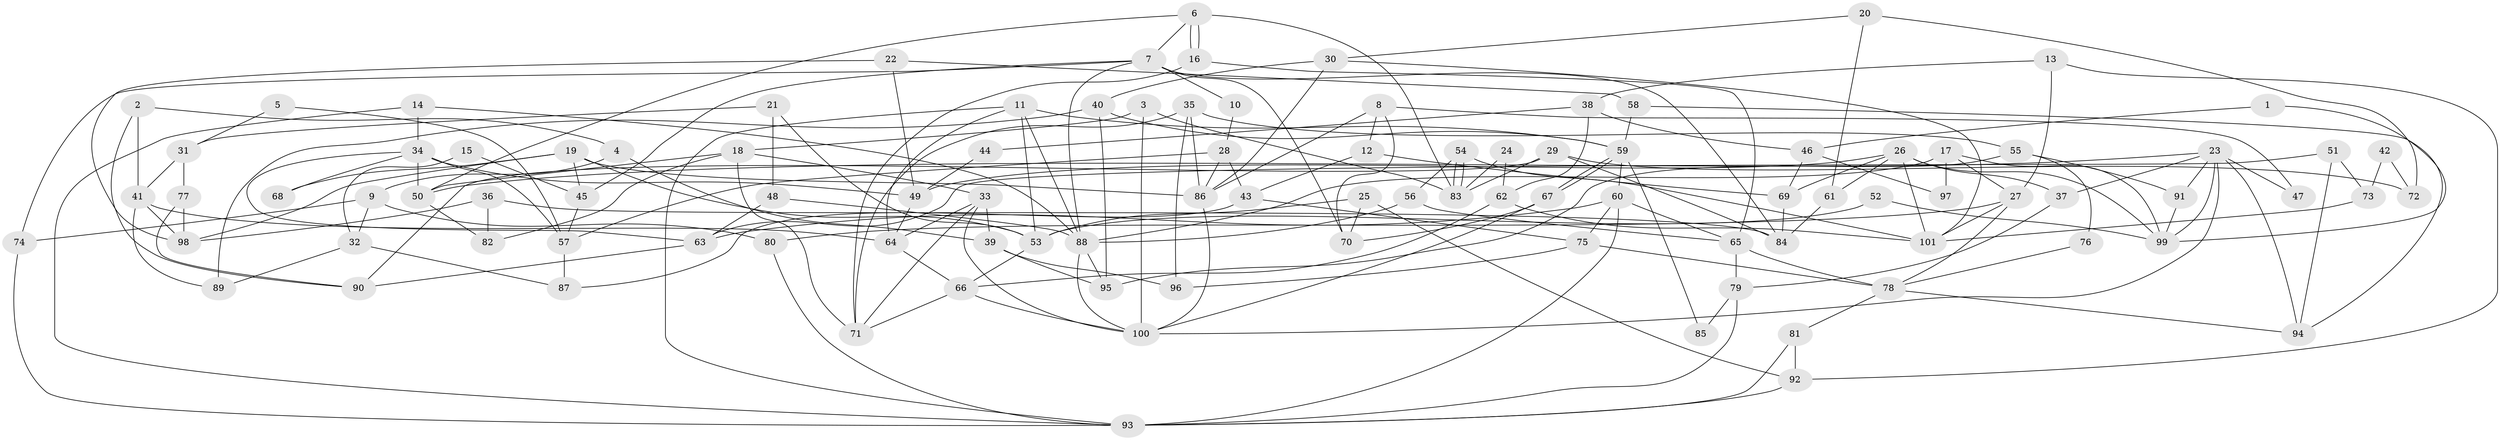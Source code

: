 // Generated by graph-tools (version 1.1) at 2025/50/03/09/25 04:50:08]
// undirected, 101 vertices, 202 edges
graph export_dot {
graph [start="1"]
  node [color=gray90,style=filled];
  1;
  2;
  3;
  4;
  5;
  6;
  7;
  8;
  9;
  10;
  11;
  12;
  13;
  14;
  15;
  16;
  17;
  18;
  19;
  20;
  21;
  22;
  23;
  24;
  25;
  26;
  27;
  28;
  29;
  30;
  31;
  32;
  33;
  34;
  35;
  36;
  37;
  38;
  39;
  40;
  41;
  42;
  43;
  44;
  45;
  46;
  47;
  48;
  49;
  50;
  51;
  52;
  53;
  54;
  55;
  56;
  57;
  58;
  59;
  60;
  61;
  62;
  63;
  64;
  65;
  66;
  67;
  68;
  69;
  70;
  71;
  72;
  73;
  74;
  75;
  76;
  77;
  78;
  79;
  80;
  81;
  82;
  83;
  84;
  85;
  86;
  87;
  88;
  89;
  90;
  91;
  92;
  93;
  94;
  95;
  96;
  97;
  98;
  99;
  100;
  101;
  1 -- 46;
  1 -- 99;
  2 -- 4;
  2 -- 90;
  2 -- 41;
  3 -- 83;
  3 -- 18;
  3 -- 100;
  4 -- 9;
  4 -- 39;
  5 -- 57;
  5 -- 31;
  6 -- 7;
  6 -- 16;
  6 -- 16;
  6 -- 50;
  6 -- 83;
  7 -- 70;
  7 -- 88;
  7 -- 10;
  7 -- 45;
  7 -- 74;
  7 -- 84;
  8 -- 86;
  8 -- 70;
  8 -- 12;
  8 -- 47;
  9 -- 32;
  9 -- 74;
  9 -- 80;
  10 -- 28;
  11 -- 59;
  11 -- 53;
  11 -- 64;
  11 -- 88;
  11 -- 93;
  12 -- 43;
  12 -- 69;
  13 -- 92;
  13 -- 27;
  13 -- 38;
  14 -- 93;
  14 -- 34;
  14 -- 88;
  15 -- 45;
  15 -- 32;
  16 -- 71;
  16 -- 65;
  17 -- 88;
  17 -- 27;
  17 -- 97;
  17 -- 99;
  18 -- 33;
  18 -- 71;
  18 -- 50;
  18 -- 82;
  19 -- 53;
  19 -- 86;
  19 -- 45;
  19 -- 68;
  19 -- 98;
  20 -- 30;
  20 -- 61;
  20 -- 72;
  21 -- 48;
  21 -- 31;
  21 -- 53;
  22 -- 58;
  22 -- 49;
  22 -- 98;
  23 -- 50;
  23 -- 100;
  23 -- 37;
  23 -- 47;
  23 -- 91;
  23 -- 94;
  23 -- 99;
  24 -- 83;
  24 -- 62;
  25 -- 53;
  25 -- 92;
  25 -- 70;
  26 -- 69;
  26 -- 99;
  26 -- 37;
  26 -- 49;
  26 -- 61;
  26 -- 101;
  27 -- 101;
  27 -- 80;
  27 -- 78;
  28 -- 86;
  28 -- 57;
  28 -- 43;
  29 -- 83;
  29 -- 84;
  29 -- 72;
  29 -- 90;
  30 -- 101;
  30 -- 86;
  30 -- 40;
  31 -- 41;
  31 -- 77;
  32 -- 87;
  32 -- 89;
  33 -- 100;
  33 -- 64;
  33 -- 39;
  33 -- 71;
  34 -- 50;
  34 -- 49;
  34 -- 57;
  34 -- 63;
  34 -- 68;
  35 -- 71;
  35 -- 96;
  35 -- 55;
  35 -- 86;
  36 -- 82;
  36 -- 98;
  36 -- 84;
  37 -- 79;
  38 -- 62;
  38 -- 44;
  38 -- 46;
  39 -- 95;
  39 -- 96;
  40 -- 95;
  40 -- 59;
  40 -- 89;
  41 -- 98;
  41 -- 64;
  41 -- 89;
  42 -- 73;
  42 -- 72;
  43 -- 75;
  43 -- 87;
  44 -- 49;
  45 -- 57;
  46 -- 69;
  46 -- 97;
  48 -- 88;
  48 -- 63;
  49 -- 64;
  50 -- 82;
  51 -- 94;
  51 -- 63;
  51 -- 73;
  52 -- 99;
  52 -- 53;
  53 -- 66;
  54 -- 56;
  54 -- 83;
  54 -- 83;
  54 -- 101;
  55 -- 91;
  55 -- 76;
  55 -- 95;
  56 -- 65;
  56 -- 88;
  57 -- 87;
  58 -- 59;
  58 -- 94;
  59 -- 67;
  59 -- 67;
  59 -- 60;
  59 -- 85;
  60 -- 65;
  60 -- 63;
  60 -- 75;
  60 -- 93;
  61 -- 84;
  62 -- 101;
  62 -- 66;
  63 -- 90;
  64 -- 66;
  65 -- 79;
  65 -- 78;
  66 -- 100;
  66 -- 71;
  67 -- 100;
  67 -- 70;
  69 -- 84;
  73 -- 101;
  74 -- 93;
  75 -- 78;
  75 -- 96;
  76 -- 78;
  77 -- 98;
  77 -- 90;
  78 -- 81;
  78 -- 94;
  79 -- 93;
  79 -- 85;
  80 -- 93;
  81 -- 93;
  81 -- 92;
  86 -- 100;
  88 -- 95;
  88 -- 100;
  91 -- 99;
  92 -- 93;
}
